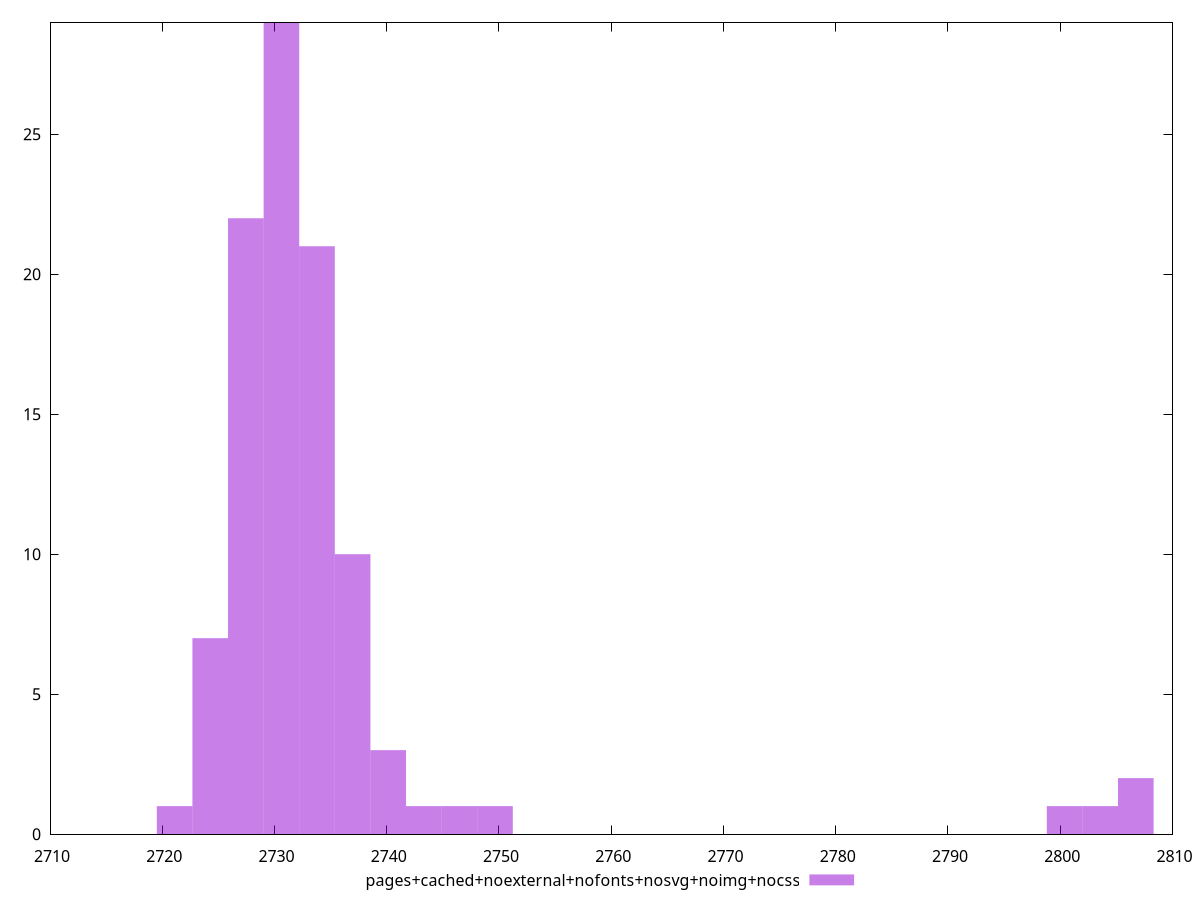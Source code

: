 $_pagesCachedNoexternalNofontsNosvgNoimgNocss <<EOF
2727.444576136568 22
2730.616023318122 29
2736.9589176812306 10
2733.787470499676 21
2743.3018120443385 1
2749.644706407447 1
2721.1016817734594 1
2806.7307556754217 2
2724.273128955014 7
2740.1303648627845 3
2800.3878613123134 1
2803.5593084938673 1
2746.473259225893 1
EOF
set key outside below
set terminal pngcairo
set output "report_00004_2020-11-02T20-21-41.718Z/largest-contentful-paint/pages+cached+noexternal+nofonts+nosvg+noimg+nocss//raw_hist.png"
set yrange [0:29]
set boxwidth 3.1714471815541487
set style fill transparent solid 0.5 noborder
plot $_pagesCachedNoexternalNofontsNosvgNoimgNocss title "pages+cached+noexternal+nofonts+nosvg+noimg+nocss" with boxes ,